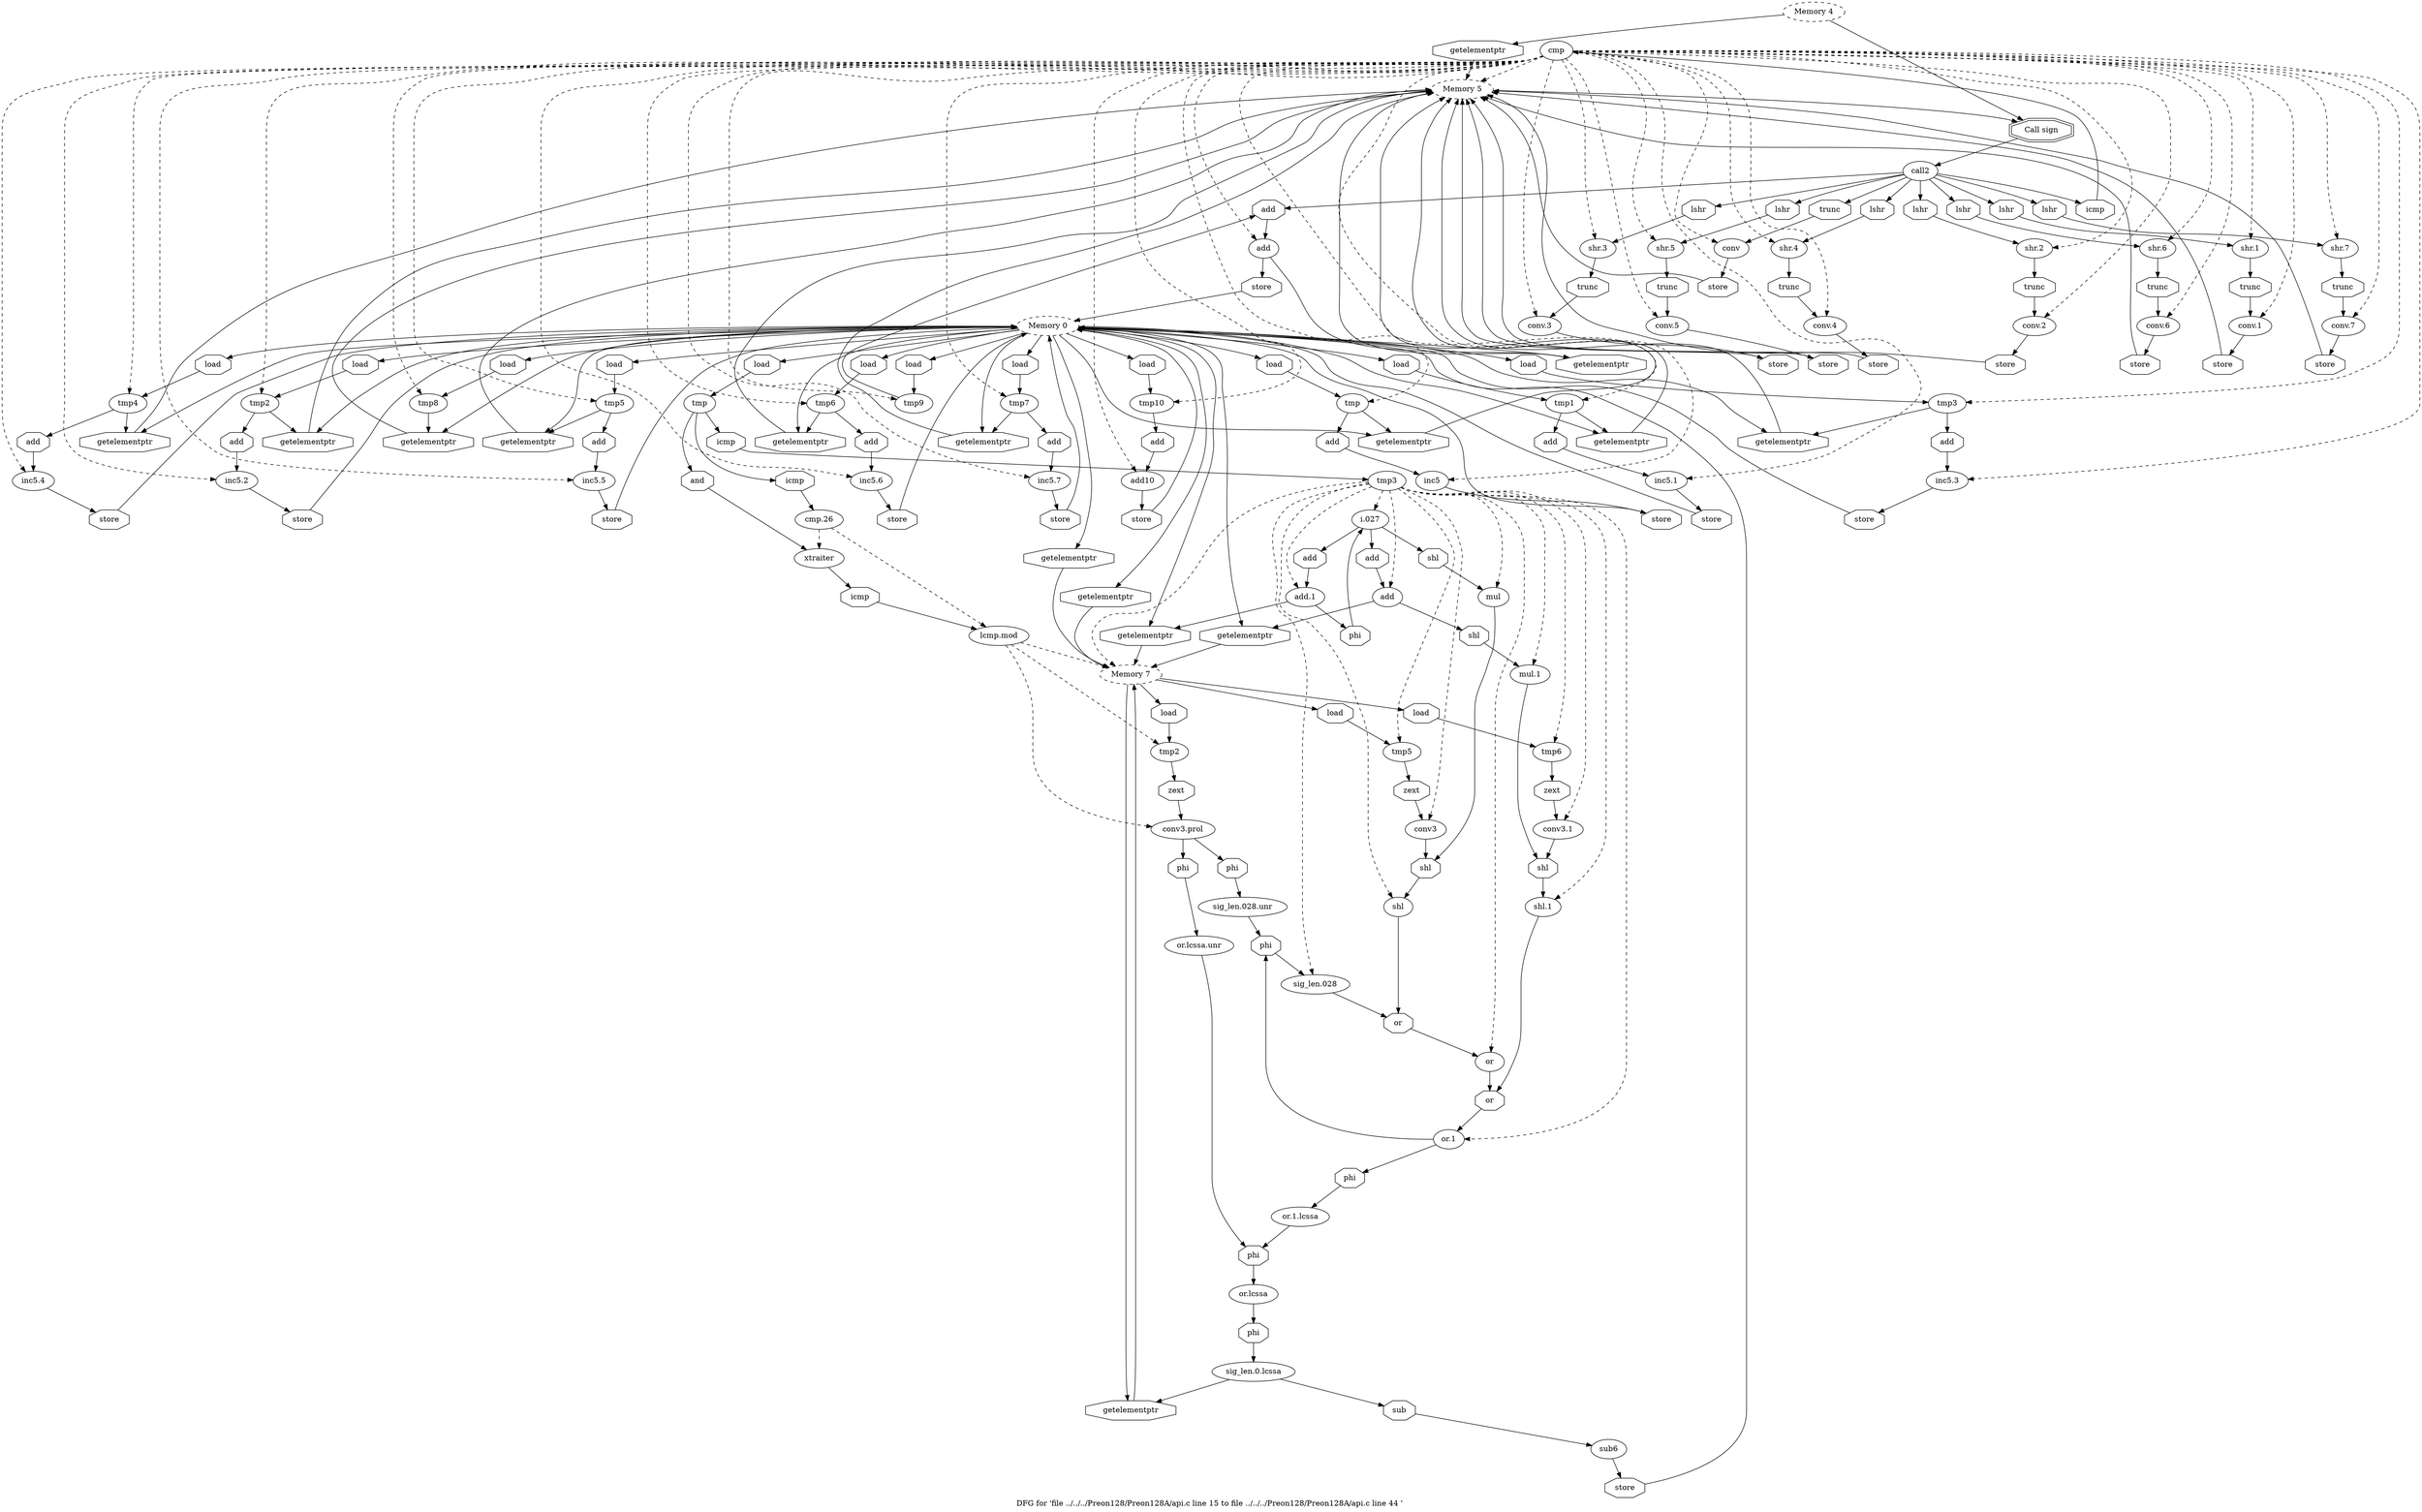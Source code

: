 digraph "DFG for 'file ../../../Preon128/Preon128A/api.c line 15 to file ../../../Preon128/Preon128A/api.c line 44 '  "{
label="DFG for 'file ../../../Preon128/Preon128A/api.c line 15 to file ../../../Preon128/Preon128A/api.c line 44 ' ";
node_1834[shape=ellipse,style=solid,label="cmp"]
node_1829[shape=ellipse,style=dashed,label="Memory 5"]
"node_1834"->"node_1829" [style=dashed]
node_1926[shape=ellipse,style=solid,label="tmp9"]
"node_1834"->"node_1926" [style=dashed]
node_1869[shape=ellipse,style=solid,label="conv.3"]
"node_1834"->"node_1869" [style=dashed]
node_1856[shape=ellipse,style=solid,label="shr.2"]
"node_1834"->"node_1856" [style=dashed]
node_1883[shape=ellipse,style=solid,label="tmp4"]
"node_1834"->"node_1883" [style=dashed]
node_1885[shape=ellipse,style=solid,label="inc5.4"]
"node_1834"->"node_1885" [style=dashed]
node_1918[shape=ellipse,style=solid,label="inc5.7"]
"node_1834"->"node_1918" [style=dashed]
node_1867[shape=ellipse,style=solid,label="shr.3"]
"node_1834"->"node_1867" [style=dashed]
node_1890[shape=ellipse,style=solid,label="shr.5"]
"node_1834"->"node_1890" [style=dashed]
node_1892[shape=ellipse,style=solid,label="conv.5"]
"node_1834"->"node_1892" [style=dashed]
node_1860[shape=ellipse,style=solid,label="tmp2"]
"node_1834"->"node_1860" [style=dashed]
node_1894[shape=ellipse,style=solid,label="tmp5"]
"node_1834"->"node_1894" [style=dashed]
node_1896[shape=ellipse,style=solid,label="inc5.5"]
"node_1834"->"node_1896" [style=dashed]
node_1862[shape=ellipse,style=solid,label="inc5.2"]
"node_1834"->"node_1862" [style=dashed]
node_1923[shape=ellipse,style=solid,label="tmp8"]
"node_1834"->"node_1923" [style=dashed]
node_1916[shape=ellipse,style=solid,label="tmp7"]
"node_1834"->"node_1916" [style=dashed]
node_1881[shape=ellipse,style=solid,label="conv.4"]
"node_1834"->"node_1881" [style=dashed]
node_1840[shape=ellipse,style=solid,label="inc5"]
"node_1834"->"node_1840" [style=dashed]
node_1901[shape=ellipse,style=solid,label="shr.6"]
"node_1834"->"node_1901" [style=dashed]
node_1903[shape=ellipse,style=solid,label="conv.6"]
"node_1834"->"node_1903" [style=dashed]
node_1905[shape=ellipse,style=solid,label="tmp6"]
"node_1834"->"node_1905" [style=dashed]
node_1838[shape=ellipse,style=solid,label="tmp"]
"node_1834"->"node_1838" [style=dashed]
node_1874[shape=ellipse,style=solid,label="inc5.3"]
"node_1834"->"node_1874" [style=dashed]
node_1836[shape=ellipse,style=solid,label="conv"]
"node_1834"->"node_1836" [style=dashed]
node_1858[shape=ellipse,style=solid,label="conv.2"]
"node_1834"->"node_1858" [style=dashed]
node_1928[shape=ellipse,style=solid,label="add"]
"node_1834"->"node_1928" [style=dashed]
node_1849[shape=ellipse,style=solid,label="tmp1"]
"node_1834"->"node_1849" [style=dashed]
node_1932[shape=ellipse,style=solid,label="tmp10"]
"node_1834"->"node_1932" [style=dashed]
node_1872[shape=ellipse,style=solid,label="tmp3"]
"node_1834"->"node_1872" [style=dashed]
node_1907[shape=ellipse,style=solid,label="inc5.6"]
"node_1834"->"node_1907" [style=dashed]
node_1847[shape=ellipse,style=solid,label="conv.1"]
"node_1834"->"node_1847" [style=dashed]
node_1879[shape=ellipse,style=solid,label="shr.4"]
"node_1834"->"node_1879" [style=dashed]
node_1934[shape=ellipse,style=solid,label="add10"]
"node_1834"->"node_1934" [style=dashed]
node_1845[shape=ellipse,style=solid,label="shr.1"]
"node_1834"->"node_1845" [style=dashed]
node_1914[shape=ellipse,style=solid,label="conv.7"]
"node_1834"->"node_1914" [style=dashed]
node_1912[shape=ellipse,style=solid,label="shr.7"]
"node_1834"->"node_1912" [style=dashed]
node_1851[shape=ellipse,style=solid,label="inc5.1"]
"node_1834"->"node_1851" [style=dashed]
node_1833[shape=doubleoctagon,style=solid,label="Call sign"]
node_1832[shape=ellipse,style=solid,label="call2"]
"node_1833"->"node_1832"
node_1868[shape=octagon,style=solid,label="lshr"]
"node_1832"->"node_1868"
node_1891[shape=octagon,style=solid,label="lshr"]
"node_1832"->"node_1891"
node_1835[shape=octagon,style=solid,label="icmp"]
"node_1832"->"node_1835"
node_1880[shape=octagon,style=solid,label="lshr"]
"node_1832"->"node_1880"
node_1902[shape=octagon,style=solid,label="lshr"]
"node_1832"->"node_1902"
node_1857[shape=octagon,style=solid,label="lshr"]
"node_1832"->"node_1857"
node_1837[shape=octagon,style=solid,label="trunc"]
"node_1832"->"node_1837"
node_1929[shape=octagon,style=solid,label="add"]
"node_1832"->"node_1929"
node_1846[shape=octagon,style=solid,label="lshr"]
"node_1832"->"node_1846"
node_1913[shape=octagon,style=solid,label="lshr"]
"node_1832"->"node_1913"
node_1831[shape=ellipse,style=dashed,label="Memory 4"]
"node_1831"->"node_1833"
node_1830[shape=octagon,style=solid,label="getelementptr"]
"node_1831"->"node_1830"
"node_1830"->"node_1829"
"node_1829"->"node_1833"
node_1828[shape=ellipse,style=dashed,label="Memory 0"]
node_1927[shape=octagon,style=solid,label="load"]
"node_1828"->"node_1927"
node_1924[shape=octagon,style=solid,label="load"]
"node_1828"->"node_1924"
node_1925[shape=octagon,style=solid,label="getelementptr"]
"node_1828"->"node_1925"
node_1884[shape=octagon,style=solid,label="load"]
"node_1828"->"node_1884"
node_1992[shape=octagon,style=solid,label="getelementptr"]
"node_1828"->"node_1992"
node_1865[shape=octagon,style=solid,label="getelementptr"]
"node_1828"->"node_1865"
node_1888[shape=octagon,style=solid,label="getelementptr"]
"node_1828"->"node_1888"
node_1877[shape=octagon,style=solid,label="getelementptr"]
"node_1828"->"node_1877"
node_1895[shape=octagon,style=solid,label="load"]
"node_1828"->"node_1895"
node_1899[shape=octagon,style=solid,label="getelementptr"]
"node_1828"->"node_1899"
node_1917[shape=octagon,style=solid,label="load"]
"node_1828"->"node_1917"
node_1861[shape=octagon,style=solid,label="load"]
"node_1828"->"node_1861"
node_1839[shape=octagon,style=solid,label="load"]
"node_1828"->"node_1839"
node_1854[shape=octagon,style=solid,label="getelementptr"]
"node_1828"->"node_1854"
node_1921[shape=octagon,style=solid,label="getelementptr"]
"node_1828"->"node_1921"
node_1843[shape=octagon,style=solid,label="getelementptr"]
"node_1828"->"node_1843"
node_1966[shape=octagon,style=solid,label="getelementptr"]
"node_1828"->"node_1966"
node_1850[shape=octagon,style=solid,label="load"]
"node_1828"->"node_1850"
node_1931[shape=octagon,style=solid,label="getelementptr"]
"node_1828"->"node_1931"
node_1933[shape=octagon,style=solid,label="load"]
"node_1828"->"node_1933"
node_1906[shape=octagon,style=solid,label="load"]
"node_1828"->"node_1906"
node_1983[shape=octagon,style=solid,label="getelementptr"]
"node_1828"->"node_1983"
node_1910[shape=octagon,style=solid,label="getelementptr"]
"node_1828"->"node_1910"
node_1937[shape=octagon,style=solid,label="load"]
"node_1828"->"node_1937"
node_1945[shape=octagon,style=solid,label="getelementptr"]
"node_1828"->"node_1945"
node_1873[shape=octagon,style=solid,label="load"]
"node_1828"->"node_1873"
"node_1926"->"node_1929"
"node_1927"->"node_1926"
"node_1868"->"node_1867"
node_1878[shape=octagon,style=solid,label="store"]
"node_1869"->"node_1878"
node_1954[shape=ellipse,style=solid,label="tmp3"]
node_1960[shape=ellipse,style=solid,label="shl.1"]
"node_1954"->"node_1960" [style=dashed]
node_1969[shape=ellipse,style=solid,label="i.027"]
"node_1954"->"node_1969" [style=dashed]
node_1962[shape=ellipse,style=solid,label="conv3.1"]
"node_1954"->"node_1962" [style=dashed]
node_1964[shape=ellipse,style=solid,label="tmp6"]
"node_1954"->"node_1964" [style=dashed]
node_1971[shape=ellipse,style=solid,label="mul.1"]
"node_1954"->"node_1971" [style=dashed]
node_1973[shape=ellipse,style=solid,label="add"]
"node_1954"->"node_1973" [style=dashed]
node_1975[shape=ellipse,style=solid,label="or"]
"node_1954"->"node_1975" [style=dashed]
node_1977[shape=ellipse,style=solid,label="shl"]
"node_1954"->"node_1977" [style=dashed]
node_1979[shape=ellipse,style=solid,label="conv3"]
"node_1954"->"node_1979" [style=dashed]
node_1967[shape=ellipse,style=solid,label="add.1"]
"node_1954"->"node_1967" [style=dashed]
node_1981[shape=ellipse,style=solid,label="tmp5"]
"node_1954"->"node_1981" [style=dashed]
node_1984[shape=ellipse,style=solid,label="mul"]
"node_1954"->"node_1984" [style=dashed]
node_1958[shape=ellipse,style=solid,label="or.1"]
"node_1954"->"node_1958" [style=dashed]
node_1944[shape=ellipse,style=dashed,label="Memory 7"]
"node_1954"->"node_1944" [style=dashed]
node_1986[shape=ellipse,style=solid,label="sig_len.028"]
"node_1954"->"node_1986" [style=dashed]
node_1955[shape=octagon,style=solid,label="icmp"]
"node_1955"->"node_1954"
node_1859[shape=octagon,style=solid,label="trunc"]
"node_1856"->"node_1859"
"node_1924"->"node_1923"
"node_1925"->"node_1829"
node_1882[shape=octagon,style=solid,label="trunc"]
"node_1882"->"node_1881"
node_1886[shape=octagon,style=solid,label="add"]
"node_1883"->"node_1886"
"node_1883"->"node_1888"
"node_1884"->"node_1883"
node_1887[shape=octagon,style=solid,label="store"]
"node_1885"->"node_1887"
"node_1886"->"node_1885"
"node_1887"->"node_1828"
"node_1992"->"node_1944"
node_1993[shape=ellipse,style=solid,label="sub6"]
node_1995[shape=octagon,style=solid,label="store"]
"node_1993"->"node_1995"
node_1994[shape=octagon,style=solid,label="sub"]
"node_1994"->"node_1993"
node_1959[shape=octagon,style=solid,label="or"]
"node_1960"->"node_1959"
node_1961[shape=octagon,style=solid,label="shl"]
"node_1961"->"node_1960"
node_1855[shape=octagon,style=solid,label="store"]
"node_1855"->"node_1829"
node_1920[shape=octagon,style=solid,label="store"]
"node_1918"->"node_1920"
node_1919[shape=octagon,style=solid,label="add"]
"node_1919"->"node_1918"
node_1946[shape=ellipse,style=solid,label="tmp2"]
node_1949[shape=octagon,style=solid,label="zext"]
"node_1946"->"node_1949"
node_1947[shape=octagon,style=solid,label="load"]
"node_1947"->"node_1946"
node_1968[shape=octagon,style=solid,label="add"]
"node_1968"->"node_1967"
"node_1969"->"node_1968"
node_1974[shape=octagon,style=solid,label="add"]
"node_1969"->"node_1974"
node_1985[shape=octagon,style=solid,label="shl"]
"node_1969"->"node_1985"
node_1970[shape=octagon,style=solid,label="phi"]
"node_1970"->"node_1969"
"node_1865"->"node_1829"
"node_1888"->"node_1829"
node_1889[shape=octagon,style=solid,label="store"]
"node_1889"->"node_1829"
node_1870[shape=octagon,style=solid,label="trunc"]
"node_1867"->"node_1870"
node_1864[shape=octagon,style=solid,label="store"]
"node_1864"->"node_1828"
node_1893[shape=octagon,style=solid,label="trunc"]
"node_1890"->"node_1893"
"node_1891"->"node_1890"
node_1900[shape=octagon,style=solid,label="store"]
"node_1892"->"node_1900"
"node_1893"->"node_1892"
"node_1860"->"node_1865"
node_1863[shape=octagon,style=solid,label="add"]
"node_1860"->"node_1863"
node_1875[shape=octagon,style=solid,label="add"]
"node_1875"->"node_1874"
"node_1877"->"node_1829"
"node_1863"->"node_1862"
node_1897[shape=octagon,style=solid,label="add"]
"node_1894"->"node_1897"
"node_1894"->"node_1899"
"node_1895"->"node_1894"
node_1956[shape=ellipse,style=solid,label="or.1.lcssa"]
node_1989[shape=octagon,style=solid,label="phi"]
"node_1956"->"node_1989"
node_1957[shape=octagon,style=solid,label="phi"]
"node_1957"->"node_1956"
node_1898[shape=octagon,style=solid,label="store"]
"node_1896"->"node_1898"
"node_1897"->"node_1896"
"node_1862"->"node_1864"
"node_1898"->"node_1828"
"node_1899"->"node_1829"
node_1922[shape=octagon,style=solid,label="store"]
"node_1922"->"node_1829"
"node_1923"->"node_1925"
"node_1916"->"node_1919"
"node_1916"->"node_1921"
"node_1917"->"node_1916"
node_1852[shape=octagon,style=solid,label="add"]
"node_1852"->"node_1851"
"node_1835"->"node_1834"
node_1842[shape=octagon,style=solid,label="store"]
"node_1842"->"node_1828"
node_1841[shape=octagon,style=solid,label="add"]
"node_1841"->"node_1840"
"node_1962"->"node_1961"
node_1963[shape=octagon,style=solid,label="zext"]
"node_1963"->"node_1962"
"node_1964"->"node_1963"
node_1965[shape=octagon,style=solid,label="load"]
"node_1965"->"node_1964"
"node_1861"->"node_1860"
node_1948[shape=ellipse,style=solid,label="conv3.prol"]
node_1951[shape=octagon,style=solid,label="phi"]
"node_1948"->"node_1951"
node_1953[shape=octagon,style=solid,label="phi"]
"node_1948"->"node_1953"
"node_1949"->"node_1948"
"node_1880"->"node_1879"
"node_1881"->"node_1889"
"node_1870"->"node_1869"
"node_1840"->"node_1842"
"node_1839"->"node_1838"
node_1938[shape=ellipse,style=solid,label="cmp.26"]
node_1940[shape=ellipse,style=solid,label="xtraiter"]
"node_1938"->"node_1940" [style=dashed]
node_1942[shape=ellipse,style=solid,label="lcmp.mod"]
"node_1938"->"node_1942" [style=dashed]
node_1939[shape=octagon,style=solid,label="icmp"]
"node_1939"->"node_1938"
"node_1900"->"node_1829"
node_1904[shape=octagon,style=solid,label="trunc"]
"node_1901"->"node_1904"
"node_1971"->"node_1961"
node_1972[shape=octagon,style=solid,label="shl"]
"node_1972"->"node_1971"
"node_1973"->"node_1972"
"node_1973"->"node_1983"
"node_1878"->"node_1829"
"node_1974"->"node_1973"
"node_1975"->"node_1959"
node_1976[shape=octagon,style=solid,label="or"]
"node_1976"->"node_1975"
"node_1902"->"node_1901"
node_1911[shape=octagon,style=solid,label="store"]
"node_1903"->"node_1911"
"node_1854"->"node_1829"
"node_1920"->"node_1828"
"node_1921"->"node_1829"
"node_1857"->"node_1856"
"node_1904"->"node_1903"
node_1908[shape=octagon,style=solid,label="add"]
"node_1905"->"node_1908"
"node_1905"->"node_1910"
node_1943[shape=octagon,style=solid,label="icmp"]
"node_1940"->"node_1943"
node_1941[shape=octagon,style=solid,label="and"]
"node_1941"->"node_1940"
"node_1838"->"node_1841"
"node_1838"->"node_1843"
node_1876[shape=octagon,style=solid,label="store"]
"node_1874"->"node_1876"
node_1950[shape=ellipse,style=solid,label="or.lcssa.unr"]
"node_1950"->"node_1989"
"node_1951"->"node_1950"
node_1871[shape=octagon,style=solid,label="store"]
"node_1871"->"node_1828"
node_1988[shape=ellipse,style=solid,label="or.lcssa"]
"node_1989"->"node_1988"
node_1990[shape=ellipse,style=solid,label="sig_len.0.lcssa"]
"node_1990"->"node_1994"
node_1996[shape=octagon,style=solid,label="getelementptr"]
"node_1990"->"node_1996"
node_1991[shape=octagon,style=solid,label="phi"]
"node_1991"->"node_1990"
"node_1837"->"node_1836"
"node_1977"->"node_1976"
node_1978[shape=octagon,style=solid,label="shl"]
"node_1978"->"node_1977"
"node_1979"->"node_1978"
node_1844[shape=octagon,style=solid,label="store"]
"node_1836"->"node_1844"
"node_1843"->"node_1829"
node_1866[shape=octagon,style=solid,label="store"]
"node_1858"->"node_1866"
"node_1966"->"node_1944"
"node_1967"->"node_1970"
"node_1967"->"node_1966"
node_1980[shape=octagon,style=solid,label="zext"]
"node_1980"->"node_1979"
"node_1981"->"node_1980"
node_1982[shape=octagon,style=solid,label="load"]
"node_1982"->"node_1981"
node_1930[shape=octagon,style=solid,label="store"]
"node_1928"->"node_1930"
"node_1928"->"node_1931"
"node_1929"->"node_1928"
"node_1850"->"node_1849"
"node_1930"->"node_1828"
"node_1931"->"node_1829"
"node_1849"->"node_1852"
"node_1849"->"node_1854"
"node_1866"->"node_1829"
node_1935[shape=octagon,style=solid,label="add"]
"node_1932"->"node_1935"
"node_1933"->"node_1932"
"node_1872"->"node_1875"
"node_1872"->"node_1877"
node_1848[shape=octagon,style=solid,label="trunc"]
"node_1848"->"node_1847"
"node_1906"->"node_1905"
node_1909[shape=octagon,style=solid,label="store"]
"node_1907"->"node_1909"
"node_1847"->"node_1855"
"node_1983"->"node_1944"
"node_1984"->"node_1978"
"node_1985"->"node_1984"
"node_1879"->"node_1882"
"node_1908"->"node_1907"
"node_1909"->"node_1828"
"node_1846"->"node_1845"
"node_1934"->"node_1871"
"node_1935"->"node_1934"
node_1952[shape=ellipse,style=solid,label="sig_len.028.unr"]
node_1987[shape=octagon,style=solid,label="phi"]
"node_1952"->"node_1987"
"node_1953"->"node_1952"
"node_1845"->"node_1848"
"node_1844"->"node_1829"
"node_1958"->"node_1957"
"node_1958"->"node_1987"
"node_1959"->"node_1958"
"node_1942"->"node_1946" [style=dashed]
"node_1942"->"node_1948" [style=dashed]
"node_1942"->"node_1944" [style=dashed]
"node_1943"->"node_1942"
"node_1910"->"node_1829"
"node_1911"->"node_1829"
node_1853[shape=octagon,style=solid,label="store"]
"node_1853"->"node_1828"
node_1936[shape=ellipse,style=solid,label="tmp"]
"node_1936"->"node_1955"
"node_1936"->"node_1939"
"node_1936"->"node_1941"
"node_1937"->"node_1936"
"node_1876"->"node_1828"
"node_1944"->"node_1947"
"node_1944"->"node_1965"
"node_1944"->"node_1982"
"node_1944"->"node_1996"
"node_1945"->"node_1944"
"node_1859"->"node_1858"
"node_1995"->"node_1828"
"node_1996"->"node_1944"
"node_1914"->"node_1922"
node_1915[shape=octagon,style=solid,label="trunc"]
"node_1915"->"node_1914"
"node_1986"->"node_1976"
"node_1987"->"node_1986"
"node_1988"->"node_1991"
"node_1873"->"node_1872"
"node_1912"->"node_1915"
"node_1913"->"node_1912"
"node_1851"->"node_1853"
}

